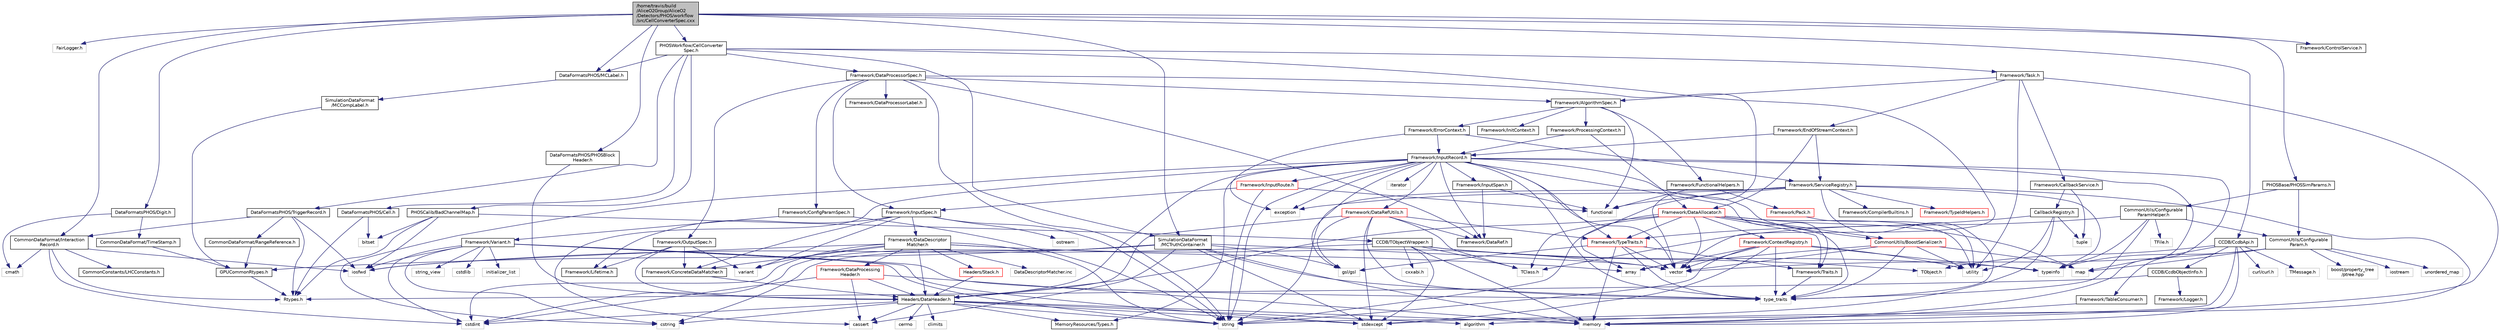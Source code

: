 digraph "/home/travis/build/AliceO2Group/AliceO2/Detectors/PHOS/workflow/src/CellConverterSpec.cxx"
{
 // INTERACTIVE_SVG=YES
  bgcolor="transparent";
  edge [fontname="Helvetica",fontsize="10",labelfontname="Helvetica",labelfontsize="10"];
  node [fontname="Helvetica",fontsize="10",shape=record];
  Node0 [label="/home/travis/build\l/AliceO2Group/AliceO2\l/Detectors/PHOS/workflow\l/src/CellConverterSpec.cxx",height=0.2,width=0.4,color="black", fillcolor="grey75", style="filled", fontcolor="black"];
  Node0 -> Node1 [color="midnightblue",fontsize="10",style="solid",fontname="Helvetica"];
  Node1 [label="FairLogger.h",height=0.2,width=0.4,color="grey75"];
  Node0 -> Node2 [color="midnightblue",fontsize="10",style="solid",fontname="Helvetica"];
  Node2 [label="DataFormatsPHOS/Digit.h",height=0.2,width=0.4,color="black",URL="$d3/d98/DataFormats_2Detectors_2PHOS_2include_2DataFormatsPHOS_2Digit_8h.html"];
  Node2 -> Node3 [color="midnightblue",fontsize="10",style="solid",fontname="Helvetica"];
  Node3 [label="cmath",height=0.2,width=0.4,color="grey75"];
  Node2 -> Node4 [color="midnightblue",fontsize="10",style="solid",fontname="Helvetica"];
  Node4 [label="CommonDataFormat/TimeStamp.h",height=0.2,width=0.4,color="black",URL="$df/d5d/common_2include_2CommonDataFormat_2TimeStamp_8h.html"];
  Node4 -> Node5 [color="midnightblue",fontsize="10",style="solid",fontname="Helvetica"];
  Node5 [label="GPUCommonRtypes.h",height=0.2,width=0.4,color="black",URL="$d2/d45/GPUCommonRtypes_8h.html"];
  Node5 -> Node6 [color="midnightblue",fontsize="10",style="solid",fontname="Helvetica"];
  Node6 [label="Rtypes.h",height=0.2,width=0.4,color="grey75"];
  Node0 -> Node7 [color="midnightblue",fontsize="10",style="solid",fontname="Helvetica"];
  Node7 [label="DataFormatsPHOS/PHOSBlock\lHeader.h",height=0.2,width=0.4,color="black",URL="$d6/df6/PHOSBlockHeader_8h.html"];
  Node7 -> Node8 [color="midnightblue",fontsize="10",style="solid",fontname="Helvetica"];
  Node8 [label="Headers/DataHeader.h",height=0.2,width=0.4,color="black",URL="$dc/dcd/DataHeader_8h.html"];
  Node8 -> Node9 [color="midnightblue",fontsize="10",style="solid",fontname="Helvetica"];
  Node9 [label="cstdint",height=0.2,width=0.4,color="grey75"];
  Node8 -> Node10 [color="midnightblue",fontsize="10",style="solid",fontname="Helvetica"];
  Node10 [label="memory",height=0.2,width=0.4,color="grey75"];
  Node8 -> Node11 [color="midnightblue",fontsize="10",style="solid",fontname="Helvetica"];
  Node11 [label="cassert",height=0.2,width=0.4,color="grey75"];
  Node8 -> Node12 [color="midnightblue",fontsize="10",style="solid",fontname="Helvetica"];
  Node12 [label="cstring",height=0.2,width=0.4,color="grey75"];
  Node8 -> Node13 [color="midnightblue",fontsize="10",style="solid",fontname="Helvetica"];
  Node13 [label="algorithm",height=0.2,width=0.4,color="grey75"];
  Node8 -> Node14 [color="midnightblue",fontsize="10",style="solid",fontname="Helvetica"];
  Node14 [label="stdexcept",height=0.2,width=0.4,color="grey75"];
  Node8 -> Node15 [color="midnightblue",fontsize="10",style="solid",fontname="Helvetica"];
  Node15 [label="string",height=0.2,width=0.4,color="grey75"];
  Node8 -> Node16 [color="midnightblue",fontsize="10",style="solid",fontname="Helvetica"];
  Node16 [label="climits",height=0.2,width=0.4,color="grey75"];
  Node8 -> Node17 [color="midnightblue",fontsize="10",style="solid",fontname="Helvetica"];
  Node17 [label="MemoryResources/Types.h",height=0.2,width=0.4,color="black",URL="$d7/df8/Types_8h.html"];
  Node8 -> Node18 [color="midnightblue",fontsize="10",style="solid",fontname="Helvetica"];
  Node18 [label="cerrno",height=0.2,width=0.4,color="grey75"];
  Node0 -> Node19 [color="midnightblue",fontsize="10",style="solid",fontname="Helvetica"];
  Node19 [label="PHOSWorkflow/CellConverter\lSpec.h",height=0.2,width=0.4,color="black",URL="$d5/d29/PHOS_2workflow_2include_2PHOSWorkflow_2CellConverterSpec_8h.html"];
  Node19 -> Node20 [color="midnightblue",fontsize="10",style="solid",fontname="Helvetica"];
  Node20 [label="vector",height=0.2,width=0.4,color="grey75"];
  Node19 -> Node21 [color="midnightblue",fontsize="10",style="solid",fontname="Helvetica"];
  Node21 [label="PHOSCalib/BadChannelMap.h",height=0.2,width=0.4,color="black",URL="$da/d65/PHOS_2calib_2include_2PHOSCalib_2BadChannelMap_8h.html"];
  Node21 -> Node22 [color="midnightblue",fontsize="10",style="solid",fontname="Helvetica"];
  Node22 [label="iosfwd",height=0.2,width=0.4,color="grey75"];
  Node21 -> Node23 [color="midnightblue",fontsize="10",style="solid",fontname="Helvetica"];
  Node23 [label="bitset",height=0.2,width=0.4,color="grey75"];
  Node21 -> Node6 [color="midnightblue",fontsize="10",style="solid",fontname="Helvetica"];
  Node21 -> Node24 [color="midnightblue",fontsize="10",style="solid",fontname="Helvetica"];
  Node24 [label="CCDB/TObjectWrapper.h",height=0.2,width=0.4,color="black",URL="$d7/d44/TObjectWrapper_8h.html"];
  Node24 -> Node25 [color="midnightblue",fontsize="10",style="solid",fontname="Helvetica"];
  Node25 [label="TClass.h",height=0.2,width=0.4,color="grey75"];
  Node24 -> Node26 [color="midnightblue",fontsize="10",style="solid",fontname="Helvetica"];
  Node26 [label="TObject.h",height=0.2,width=0.4,color="grey75"];
  Node24 -> Node27 [color="midnightblue",fontsize="10",style="solid",fontname="Helvetica"];
  Node27 [label="cxxabi.h",height=0.2,width=0.4,color="grey75"];
  Node24 -> Node22 [color="midnightblue",fontsize="10",style="solid",fontname="Helvetica"];
  Node24 -> Node10 [color="midnightblue",fontsize="10",style="solid",fontname="Helvetica"];
  Node24 -> Node14 [color="midnightblue",fontsize="10",style="solid",fontname="Helvetica"];
  Node24 -> Node28 [color="midnightblue",fontsize="10",style="solid",fontname="Helvetica"];
  Node28 [label="typeinfo",height=0.2,width=0.4,color="grey75"];
  Node19 -> Node29 [color="midnightblue",fontsize="10",style="solid",fontname="Helvetica"];
  Node29 [label="DataFormatsPHOS/MCLabel.h",height=0.2,width=0.4,color="black",URL="$de/d0d/DataFormats_2Detectors_2PHOS_2include_2DataFormatsPHOS_2MCLabel_8h.html"];
  Node29 -> Node30 [color="midnightblue",fontsize="10",style="solid",fontname="Helvetica"];
  Node30 [label="SimulationDataFormat\l/MCCompLabel.h",height=0.2,width=0.4,color="black",URL="$d7/dcd/MCCompLabel_8h.html"];
  Node30 -> Node5 [color="midnightblue",fontsize="10",style="solid",fontname="Helvetica"];
  Node19 -> Node31 [color="midnightblue",fontsize="10",style="solid",fontname="Helvetica"];
  Node31 [label="SimulationDataFormat\l/MCTruthContainer.h",height=0.2,width=0.4,color="black",URL="$db/d14/MCTruthContainer_8h.html",tooltip="Definition of a container to keep Monte Carlo truth external to simulation objects. "];
  Node31 -> Node5 [color="midnightblue",fontsize="10",style="solid",fontname="Helvetica"];
  Node31 -> Node9 [color="midnightblue",fontsize="10",style="solid",fontname="Helvetica"];
  Node31 -> Node11 [color="midnightblue",fontsize="10",style="solid",fontname="Helvetica"];
  Node31 -> Node14 [color="midnightblue",fontsize="10",style="solid",fontname="Helvetica"];
  Node31 -> Node32 [color="midnightblue",fontsize="10",style="solid",fontname="Helvetica"];
  Node32 [label="gsl/gsl",height=0.2,width=0.4,color="grey75"];
  Node31 -> Node33 [color="midnightblue",fontsize="10",style="solid",fontname="Helvetica"];
  Node33 [label="type_traits",height=0.2,width=0.4,color="grey75"];
  Node31 -> Node12 [color="midnightblue",fontsize="10",style="solid",fontname="Helvetica"];
  Node31 -> Node10 [color="midnightblue",fontsize="10",style="solid",fontname="Helvetica"];
  Node31 -> Node20 [color="midnightblue",fontsize="10",style="solid",fontname="Helvetica"];
  Node19 -> Node34 [color="midnightblue",fontsize="10",style="solid",fontname="Helvetica"];
  Node34 [label="DataFormatsPHOS/Cell.h",height=0.2,width=0.4,color="black",URL="$d7/dba/DataFormats_2Detectors_2PHOS_2include_2DataFormatsPHOS_2Cell_8h.html"];
  Node34 -> Node23 [color="midnightblue",fontsize="10",style="solid",fontname="Helvetica"];
  Node34 -> Node6 [color="midnightblue",fontsize="10",style="solid",fontname="Helvetica"];
  Node19 -> Node35 [color="midnightblue",fontsize="10",style="solid",fontname="Helvetica"];
  Node35 [label="DataFormatsPHOS/TriggerRecord.h",height=0.2,width=0.4,color="black",URL="$d2/df1/PHOS_2include_2DataFormatsPHOS_2TriggerRecord_8h.html"];
  Node35 -> Node22 [color="midnightblue",fontsize="10",style="solid",fontname="Helvetica"];
  Node35 -> Node6 [color="midnightblue",fontsize="10",style="solid",fontname="Helvetica"];
  Node35 -> Node36 [color="midnightblue",fontsize="10",style="solid",fontname="Helvetica"];
  Node36 [label="CommonDataFormat/Interaction\lRecord.h",height=0.2,width=0.4,color="black",URL="$d9/d80/InteractionRecord_8h.html"];
  Node36 -> Node6 [color="midnightblue",fontsize="10",style="solid",fontname="Helvetica"];
  Node36 -> Node22 [color="midnightblue",fontsize="10",style="solid",fontname="Helvetica"];
  Node36 -> Node3 [color="midnightblue",fontsize="10",style="solid",fontname="Helvetica"];
  Node36 -> Node9 [color="midnightblue",fontsize="10",style="solid",fontname="Helvetica"];
  Node36 -> Node37 [color="midnightblue",fontsize="10",style="solid",fontname="Helvetica"];
  Node37 [label="CommonConstants/LHCConstants.h",height=0.2,width=0.4,color="black",URL="$d4/dc6/LHCConstants_8h.html",tooltip="Header to collect LHC related constants. "];
  Node35 -> Node38 [color="midnightblue",fontsize="10",style="solid",fontname="Helvetica"];
  Node38 [label="CommonDataFormat/RangeReference.h",height=0.2,width=0.4,color="black",URL="$de/d64/RangeReference_8h.html",tooltip="Class to refer to the 1st entry and N elements of some group in the continuous container. "];
  Node38 -> Node5 [color="midnightblue",fontsize="10",style="solid",fontname="Helvetica"];
  Node19 -> Node39 [color="midnightblue",fontsize="10",style="solid",fontname="Helvetica"];
  Node39 [label="Framework/DataProcessorSpec.h",height=0.2,width=0.4,color="black",URL="$d0/df4/DataProcessorSpec_8h.html"];
  Node39 -> Node40 [color="midnightblue",fontsize="10",style="solid",fontname="Helvetica"];
  Node40 [label="Framework/AlgorithmSpec.h",height=0.2,width=0.4,color="black",URL="$d0/d14/AlgorithmSpec_8h.html"];
  Node40 -> Node41 [color="midnightblue",fontsize="10",style="solid",fontname="Helvetica"];
  Node41 [label="Framework/ProcessingContext.h",height=0.2,width=0.4,color="black",URL="$de/d6a/ProcessingContext_8h.html"];
  Node41 -> Node42 [color="midnightblue",fontsize="10",style="solid",fontname="Helvetica"];
  Node42 [label="Framework/InputRecord.h",height=0.2,width=0.4,color="black",URL="$d6/d5c/InputRecord_8h.html"];
  Node42 -> Node43 [color="midnightblue",fontsize="10",style="solid",fontname="Helvetica"];
  Node43 [label="Framework/DataRef.h",height=0.2,width=0.4,color="black",URL="$d5/dfb/DataRef_8h.html"];
  Node42 -> Node44 [color="midnightblue",fontsize="10",style="solid",fontname="Helvetica"];
  Node44 [label="Framework/DataRefUtils.h",height=0.2,width=0.4,color="red",URL="$d5/db8/DataRefUtils_8h.html"];
  Node44 -> Node43 [color="midnightblue",fontsize="10",style="solid",fontname="Helvetica"];
  Node44 -> Node55 [color="midnightblue",fontsize="10",style="solid",fontname="Helvetica"];
  Node55 [label="Framework/TypeTraits.h",height=0.2,width=0.4,color="red",URL="$d0/d95/TypeTraits_8h.html"];
  Node55 -> Node33 [color="midnightblue",fontsize="10",style="solid",fontname="Helvetica"];
  Node55 -> Node20 [color="midnightblue",fontsize="10",style="solid",fontname="Helvetica"];
  Node55 -> Node10 [color="midnightblue",fontsize="10",style="solid",fontname="Helvetica"];
  Node55 -> Node56 [color="midnightblue",fontsize="10",style="solid",fontname="Helvetica"];
  Node56 [label="Framework/Traits.h",height=0.2,width=0.4,color="black",URL="$db/d31/Traits_8h.html"];
  Node56 -> Node33 [color="midnightblue",fontsize="10",style="solid",fontname="Helvetica"];
  Node55 -> Node32 [color="midnightblue",fontsize="10",style="solid",fontname="Helvetica"];
  Node44 -> Node8 [color="midnightblue",fontsize="10",style="solid",fontname="Helvetica"];
  Node44 -> Node25 [color="midnightblue",fontsize="10",style="solid",fontname="Helvetica"];
  Node44 -> Node32 [color="midnightblue",fontsize="10",style="solid",fontname="Helvetica"];
  Node44 -> Node14 [color="midnightblue",fontsize="10",style="solid",fontname="Helvetica"];
  Node44 -> Node33 [color="midnightblue",fontsize="10",style="solid",fontname="Helvetica"];
  Node42 -> Node99 [color="midnightblue",fontsize="10",style="solid",fontname="Helvetica"];
  Node99 [label="Framework/InputRoute.h",height=0.2,width=0.4,color="red",URL="$d5/d19/InputRoute_8h.html"];
  Node99 -> Node78 [color="midnightblue",fontsize="10",style="solid",fontname="Helvetica"];
  Node78 [label="Framework/InputSpec.h",height=0.2,width=0.4,color="black",URL="$d5/d3f/InputSpec_8h.html"];
  Node78 -> Node75 [color="midnightblue",fontsize="10",style="solid",fontname="Helvetica"];
  Node75 [label="Framework/Lifetime.h",height=0.2,width=0.4,color="black",URL="$dc/dca/Lifetime_8h.html"];
  Node78 -> Node76 [color="midnightblue",fontsize="10",style="solid",fontname="Helvetica"];
  Node76 [label="Framework/ConcreteDataMatcher.h",height=0.2,width=0.4,color="black",URL="$d0/d1b/ConcreteDataMatcher_8h.html"];
  Node76 -> Node8 [color="midnightblue",fontsize="10",style="solid",fontname="Helvetica"];
  Node78 -> Node79 [color="midnightblue",fontsize="10",style="solid",fontname="Helvetica"];
  Node79 [label="Framework/DataDescriptor\lMatcher.h",height=0.2,width=0.4,color="black",URL="$d3/da3/DataDescriptorMatcher_8h.html"];
  Node79 -> Node76 [color="midnightblue",fontsize="10",style="solid",fontname="Helvetica"];
  Node79 -> Node80 [color="midnightblue",fontsize="10",style="solid",fontname="Helvetica"];
  Node80 [label="Framework/DataProcessing\lHeader.h",height=0.2,width=0.4,color="red",URL="$d6/dc9/DataProcessingHeader_8h.html"];
  Node80 -> Node8 [color="midnightblue",fontsize="10",style="solid",fontname="Helvetica"];
  Node80 -> Node9 [color="midnightblue",fontsize="10",style="solid",fontname="Helvetica"];
  Node80 -> Node10 [color="midnightblue",fontsize="10",style="solid",fontname="Helvetica"];
  Node80 -> Node11 [color="midnightblue",fontsize="10",style="solid",fontname="Helvetica"];
  Node79 -> Node8 [color="midnightblue",fontsize="10",style="solid",fontname="Helvetica"];
  Node79 -> Node83 [color="midnightblue",fontsize="10",style="solid",fontname="Helvetica"];
  Node83 [label="Headers/Stack.h",height=0.2,width=0.4,color="red",URL="$d4/d00/Headers_2include_2Headers_2Stack_8h.html"];
  Node83 -> Node8 [color="midnightblue",fontsize="10",style="solid",fontname="Helvetica"];
  Node79 -> Node61 [color="midnightblue",fontsize="10",style="solid",fontname="Helvetica"];
  Node61 [label="array",height=0.2,width=0.4,color="grey75"];
  Node79 -> Node9 [color="midnightblue",fontsize="10",style="solid",fontname="Helvetica"];
  Node79 -> Node22 [color="midnightblue",fontsize="10",style="solid",fontname="Helvetica"];
  Node79 -> Node15 [color="midnightblue",fontsize="10",style="solid",fontname="Helvetica"];
  Node79 -> Node77 [color="midnightblue",fontsize="10",style="solid",fontname="Helvetica"];
  Node77 [label="variant",height=0.2,width=0.4,color="grey75"];
  Node79 -> Node20 [color="midnightblue",fontsize="10",style="solid",fontname="Helvetica"];
  Node79 -> Node94 [color="midnightblue",fontsize="10",style="solid",fontname="Helvetica"];
  Node94 [label="DataDescriptorMatcher.inc",height=0.2,width=0.4,color="grey75"];
  Node78 -> Node15 [color="midnightblue",fontsize="10",style="solid",fontname="Helvetica"];
  Node78 -> Node95 [color="midnightblue",fontsize="10",style="solid",fontname="Helvetica"];
  Node95 [label="ostream",height=0.2,width=0.4,color="grey75"];
  Node78 -> Node77 [color="midnightblue",fontsize="10",style="solid",fontname="Helvetica"];
  Node99 -> Node15 [color="midnightblue",fontsize="10",style="solid",fontname="Helvetica"];
  Node99 -> Node101 [color="midnightblue",fontsize="10",style="solid",fontname="Helvetica"];
  Node101 [label="functional",height=0.2,width=0.4,color="grey75"];
  Node42 -> Node55 [color="midnightblue",fontsize="10",style="solid",fontname="Helvetica"];
  Node42 -> Node103 [color="midnightblue",fontsize="10",style="solid",fontname="Helvetica"];
  Node103 [label="Framework/InputSpan.h",height=0.2,width=0.4,color="black",URL="$da/d0f/InputSpan_8h.html"];
  Node103 -> Node43 [color="midnightblue",fontsize="10",style="solid",fontname="Helvetica"];
  Node103 -> Node101 [color="midnightblue",fontsize="10",style="solid",fontname="Helvetica"];
  Node42 -> Node104 [color="midnightblue",fontsize="10",style="solid",fontname="Helvetica"];
  Node104 [label="Framework/TableConsumer.h",height=0.2,width=0.4,color="black",URL="$dc/d03/TableConsumer_8h.html"];
  Node104 -> Node10 [color="midnightblue",fontsize="10",style="solid",fontname="Helvetica"];
  Node42 -> Node56 [color="midnightblue",fontsize="10",style="solid",fontname="Helvetica"];
  Node42 -> Node17 [color="midnightblue",fontsize="10",style="solid",fontname="Helvetica"];
  Node42 -> Node8 [color="midnightblue",fontsize="10",style="solid",fontname="Helvetica"];
  Node42 -> Node59 [color="midnightblue",fontsize="10",style="solid",fontname="Helvetica"];
  Node59 [label="CommonUtils/BoostSerializer.h",height=0.2,width=0.4,color="red",URL="$d7/d91/BoostSerializer_8h.html",tooltip="Templatised boost serializer/deserializer for containers and base types. "];
  Node59 -> Node60 [color="midnightblue",fontsize="10",style="solid",fontname="Helvetica"];
  Node60 [label="utility",height=0.2,width=0.4,color="grey75"];
  Node59 -> Node33 [color="midnightblue",fontsize="10",style="solid",fontname="Helvetica"];
  Node59 -> Node61 [color="midnightblue",fontsize="10",style="solid",fontname="Helvetica"];
  Node59 -> Node20 [color="midnightblue",fontsize="10",style="solid",fontname="Helvetica"];
  Node59 -> Node63 [color="midnightblue",fontsize="10",style="solid",fontname="Helvetica"];
  Node63 [label="map",height=0.2,width=0.4,color="grey75"];
  Node42 -> Node32 [color="midnightblue",fontsize="10",style="solid",fontname="Helvetica"];
  Node42 -> Node105 [color="midnightblue",fontsize="10",style="solid",fontname="Helvetica"];
  Node105 [label="iterator",height=0.2,width=0.4,color="grey75"];
  Node42 -> Node15 [color="midnightblue",fontsize="10",style="solid",fontname="Helvetica"];
  Node42 -> Node20 [color="midnightblue",fontsize="10",style="solid",fontname="Helvetica"];
  Node42 -> Node12 [color="midnightblue",fontsize="10",style="solid",fontname="Helvetica"];
  Node42 -> Node11 [color="midnightblue",fontsize="10",style="solid",fontname="Helvetica"];
  Node42 -> Node106 [color="midnightblue",fontsize="10",style="solid",fontname="Helvetica"];
  Node106 [label="exception",height=0.2,width=0.4,color="grey75"];
  Node42 -> Node10 [color="midnightblue",fontsize="10",style="solid",fontname="Helvetica"];
  Node42 -> Node33 [color="midnightblue",fontsize="10",style="solid",fontname="Helvetica"];
  Node41 -> Node107 [color="midnightblue",fontsize="10",style="solid",fontname="Helvetica"];
  Node107 [label="Framework/DataAllocator.h",height=0.2,width=0.4,color="red",URL="$d1/d28/DataAllocator_8h.html"];
  Node107 -> Node108 [color="midnightblue",fontsize="10",style="solid",fontname="Helvetica"];
  Node108 [label="Framework/ContextRegistry.h",height=0.2,width=0.4,color="red",URL="$df/d2f/ContextRegistry_8h.html"];
  Node108 -> Node28 [color="midnightblue",fontsize="10",style="solid",fontname="Helvetica"];
  Node108 -> Node33 [color="midnightblue",fontsize="10",style="solid",fontname="Helvetica"];
  Node108 -> Node15 [color="midnightblue",fontsize="10",style="solid",fontname="Helvetica"];
  Node108 -> Node14 [color="midnightblue",fontsize="10",style="solid",fontname="Helvetica"];
  Node108 -> Node20 [color="midnightblue",fontsize="10",style="solid",fontname="Helvetica"];
  Node108 -> Node60 [color="midnightblue",fontsize="10",style="solid",fontname="Helvetica"];
  Node108 -> Node61 [color="midnightblue",fontsize="10",style="solid",fontname="Helvetica"];
  Node107 -> Node59 [color="midnightblue",fontsize="10",style="solid",fontname="Helvetica"];
  Node107 -> Node55 [color="midnightblue",fontsize="10",style="solid",fontname="Helvetica"];
  Node107 -> Node56 [color="midnightblue",fontsize="10",style="solid",fontname="Helvetica"];
  Node107 -> Node8 [color="midnightblue",fontsize="10",style="solid",fontname="Helvetica"];
  Node107 -> Node25 [color="midnightblue",fontsize="10",style="solid",fontname="Helvetica"];
  Node107 -> Node20 [color="midnightblue",fontsize="10",style="solid",fontname="Helvetica"];
  Node107 -> Node63 [color="midnightblue",fontsize="10",style="solid",fontname="Helvetica"];
  Node107 -> Node15 [color="midnightblue",fontsize="10",style="solid",fontname="Helvetica"];
  Node107 -> Node60 [color="midnightblue",fontsize="10",style="solid",fontname="Helvetica"];
  Node107 -> Node33 [color="midnightblue",fontsize="10",style="solid",fontname="Helvetica"];
  Node40 -> Node153 [color="midnightblue",fontsize="10",style="solid",fontname="Helvetica"];
  Node153 [label="Framework/ErrorContext.h",height=0.2,width=0.4,color="black",URL="$d7/dad/ErrorContext_8h.html"];
  Node153 -> Node42 [color="midnightblue",fontsize="10",style="solid",fontname="Helvetica"];
  Node153 -> Node154 [color="midnightblue",fontsize="10",style="solid",fontname="Helvetica"];
  Node154 [label="Framework/ServiceRegistry.h",height=0.2,width=0.4,color="black",URL="$d8/d17/ServiceRegistry_8h.html"];
  Node154 -> Node132 [color="midnightblue",fontsize="10",style="solid",fontname="Helvetica"];
  Node132 [label="Framework/CompilerBuiltins.h",height=0.2,width=0.4,color="black",URL="$d9/de8/CompilerBuiltins_8h.html"];
  Node154 -> Node155 [color="midnightblue",fontsize="10",style="solid",fontname="Helvetica"];
  Node155 [label="Framework/TypeIdHelpers.h",height=0.2,width=0.4,color="red",URL="$d2/d9a/TypeIdHelpers_8h.html"];
  Node154 -> Node13 [color="midnightblue",fontsize="10",style="solid",fontname="Helvetica"];
  Node154 -> Node61 [color="midnightblue",fontsize="10",style="solid",fontname="Helvetica"];
  Node154 -> Node106 [color="midnightblue",fontsize="10",style="solid",fontname="Helvetica"];
  Node154 -> Node101 [color="midnightblue",fontsize="10",style="solid",fontname="Helvetica"];
  Node154 -> Node15 [color="midnightblue",fontsize="10",style="solid",fontname="Helvetica"];
  Node154 -> Node33 [color="midnightblue",fontsize="10",style="solid",fontname="Helvetica"];
  Node154 -> Node28 [color="midnightblue",fontsize="10",style="solid",fontname="Helvetica"];
  Node153 -> Node106 [color="midnightblue",fontsize="10",style="solid",fontname="Helvetica"];
  Node40 -> Node157 [color="midnightblue",fontsize="10",style="solid",fontname="Helvetica"];
  Node157 [label="Framework/InitContext.h",height=0.2,width=0.4,color="black",URL="$d4/d2b/InitContext_8h.html"];
  Node40 -> Node131 [color="midnightblue",fontsize="10",style="solid",fontname="Helvetica"];
  Node131 [label="Framework/FunctionalHelpers.h",height=0.2,width=0.4,color="black",URL="$de/d9b/FunctionalHelpers_8h.html"];
  Node131 -> Node130 [color="midnightblue",fontsize="10",style="solid",fontname="Helvetica"];
  Node130 [label="Framework/Pack.h",height=0.2,width=0.4,color="red",URL="$dd/dce/Pack_8h.html"];
  Node130 -> Node60 [color="midnightblue",fontsize="10",style="solid",fontname="Helvetica"];
  Node131 -> Node101 [color="midnightblue",fontsize="10",style="solid",fontname="Helvetica"];
  Node40 -> Node101 [color="midnightblue",fontsize="10",style="solid",fontname="Helvetica"];
  Node39 -> Node158 [color="midnightblue",fontsize="10",style="solid",fontname="Helvetica"];
  Node158 [label="Framework/ConfigParamSpec.h",height=0.2,width=0.4,color="black",URL="$d0/d1c/ConfigParamSpec_8h.html"];
  Node158 -> Node159 [color="midnightblue",fontsize="10",style="solid",fontname="Helvetica"];
  Node159 [label="Framework/Variant.h",height=0.2,width=0.4,color="black",URL="$de/d56/Variant_8h.html"];
  Node159 -> Node33 [color="midnightblue",fontsize="10",style="solid",fontname="Helvetica"];
  Node159 -> Node12 [color="midnightblue",fontsize="10",style="solid",fontname="Helvetica"];
  Node159 -> Node9 [color="midnightblue",fontsize="10",style="solid",fontname="Helvetica"];
  Node159 -> Node160 [color="midnightblue",fontsize="10",style="solid",fontname="Helvetica"];
  Node160 [label="cstdlib",height=0.2,width=0.4,color="grey75"];
  Node159 -> Node14 [color="midnightblue",fontsize="10",style="solid",fontname="Helvetica"];
  Node159 -> Node22 [color="midnightblue",fontsize="10",style="solid",fontname="Helvetica"];
  Node159 -> Node161 [color="midnightblue",fontsize="10",style="solid",fontname="Helvetica"];
  Node161 [label="initializer_list",height=0.2,width=0.4,color="grey75"];
  Node159 -> Node162 [color="midnightblue",fontsize="10",style="solid",fontname="Helvetica"];
  Node162 [label="string_view",height=0.2,width=0.4,color="grey75"];
  Node159 -> Node15 [color="midnightblue",fontsize="10",style="solid",fontname="Helvetica"];
  Node158 -> Node15 [color="midnightblue",fontsize="10",style="solid",fontname="Helvetica"];
  Node39 -> Node163 [color="midnightblue",fontsize="10",style="solid",fontname="Helvetica"];
  Node163 [label="Framework/DataProcessorLabel.h",height=0.2,width=0.4,color="black",URL="$d1/df2/DataProcessorLabel_8h.html"];
  Node39 -> Node43 [color="midnightblue",fontsize="10",style="solid",fontname="Helvetica"];
  Node39 -> Node78 [color="midnightblue",fontsize="10",style="solid",fontname="Helvetica"];
  Node39 -> Node74 [color="midnightblue",fontsize="10",style="solid",fontname="Helvetica"];
  Node74 [label="Framework/OutputSpec.h",height=0.2,width=0.4,color="black",URL="$db/d2d/OutputSpec_8h.html"];
  Node74 -> Node8 [color="midnightblue",fontsize="10",style="solid",fontname="Helvetica"];
  Node74 -> Node75 [color="midnightblue",fontsize="10",style="solid",fontname="Helvetica"];
  Node74 -> Node76 [color="midnightblue",fontsize="10",style="solid",fontname="Helvetica"];
  Node74 -> Node77 [color="midnightblue",fontsize="10",style="solid",fontname="Helvetica"];
  Node39 -> Node15 [color="midnightblue",fontsize="10",style="solid",fontname="Helvetica"];
  Node39 -> Node20 [color="midnightblue",fontsize="10",style="solid",fontname="Helvetica"];
  Node19 -> Node164 [color="midnightblue",fontsize="10",style="solid",fontname="Helvetica"];
  Node164 [label="Framework/Task.h",height=0.2,width=0.4,color="black",URL="$df/d4f/Task_8h.html"];
  Node164 -> Node40 [color="midnightblue",fontsize="10",style="solid",fontname="Helvetica"];
  Node164 -> Node165 [color="midnightblue",fontsize="10",style="solid",fontname="Helvetica"];
  Node165 [label="Framework/CallbackService.h",height=0.2,width=0.4,color="black",URL="$d9/d7f/CallbackService_8h.html"];
  Node165 -> Node166 [color="midnightblue",fontsize="10",style="solid",fontname="Helvetica"];
  Node166 [label="CallbackRegistry.h",height=0.2,width=0.4,color="black",URL="$d7/d3e/CallbackRegistry_8h.html",tooltip="A generic registry for callbacks. "];
  Node166 -> Node55 [color="midnightblue",fontsize="10",style="solid",fontname="Helvetica"];
  Node166 -> Node148 [color="midnightblue",fontsize="10",style="solid",fontname="Helvetica"];
  Node148 [label="tuple",height=0.2,width=0.4,color="grey75"];
  Node166 -> Node14 [color="midnightblue",fontsize="10",style="solid",fontname="Helvetica"];
  Node166 -> Node60 [color="midnightblue",fontsize="10",style="solid",fontname="Helvetica"];
  Node165 -> Node148 [color="midnightblue",fontsize="10",style="solid",fontname="Helvetica"];
  Node164 -> Node167 [color="midnightblue",fontsize="10",style="solid",fontname="Helvetica"];
  Node167 [label="Framework/EndOfStreamContext.h",height=0.2,width=0.4,color="black",URL="$d0/d77/EndOfStreamContext_8h.html"];
  Node167 -> Node42 [color="midnightblue",fontsize="10",style="solid",fontname="Helvetica"];
  Node167 -> Node154 [color="midnightblue",fontsize="10",style="solid",fontname="Helvetica"];
  Node167 -> Node107 [color="midnightblue",fontsize="10",style="solid",fontname="Helvetica"];
  Node164 -> Node60 [color="midnightblue",fontsize="10",style="solid",fontname="Helvetica"];
  Node164 -> Node10 [color="midnightblue",fontsize="10",style="solid",fontname="Helvetica"];
  Node0 -> Node168 [color="midnightblue",fontsize="10",style="solid",fontname="Helvetica"];
  Node168 [label="Framework/ControlService.h",height=0.2,width=0.4,color="black",URL="$d2/d43/ControlService_8h.html"];
  Node0 -> Node29 [color="midnightblue",fontsize="10",style="solid",fontname="Helvetica"];
  Node0 -> Node31 [color="midnightblue",fontsize="10",style="solid",fontname="Helvetica"];
  Node0 -> Node36 [color="midnightblue",fontsize="10",style="solid",fontname="Helvetica"];
  Node0 -> Node169 [color="midnightblue",fontsize="10",style="solid",fontname="Helvetica"];
  Node169 [label="PHOSBase/PHOSSimParams.h",height=0.2,width=0.4,color="black",URL="$df/d62/PHOSSimParams_8h.html"];
  Node169 -> Node170 [color="midnightblue",fontsize="10",style="solid",fontname="Helvetica"];
  Node170 [label="CommonUtils/Configurable\lParam.h",height=0.2,width=0.4,color="black",URL="$db/d2c/ConfigurableParam_8h.html"];
  Node170 -> Node20 [color="midnightblue",fontsize="10",style="solid",fontname="Helvetica"];
  Node170 -> Node63 [color="midnightblue",fontsize="10",style="solid",fontname="Helvetica"];
  Node170 -> Node89 [color="midnightblue",fontsize="10",style="solid",fontname="Helvetica"];
  Node89 [label="unordered_map",height=0.2,width=0.4,color="grey75"];
  Node170 -> Node171 [color="midnightblue",fontsize="10",style="solid",fontname="Helvetica"];
  Node171 [label="boost/property_tree\l/ptree.hpp",height=0.2,width=0.4,color="grey75"];
  Node170 -> Node28 [color="midnightblue",fontsize="10",style="solid",fontname="Helvetica"];
  Node170 -> Node172 [color="midnightblue",fontsize="10",style="solid",fontname="Helvetica"];
  Node172 [label="iostream",height=0.2,width=0.4,color="grey75"];
  Node169 -> Node173 [color="midnightblue",fontsize="10",style="solid",fontname="Helvetica"];
  Node173 [label="CommonUtils/Configurable\lParamHelper.h",height=0.2,width=0.4,color="black",URL="$da/d6b/ConfigurableParamHelper_8h.html"];
  Node173 -> Node170 [color="midnightblue",fontsize="10",style="solid",fontname="Helvetica"];
  Node173 -> Node25 [color="midnightblue",fontsize="10",style="solid",fontname="Helvetica"];
  Node173 -> Node33 [color="midnightblue",fontsize="10",style="solid",fontname="Helvetica"];
  Node173 -> Node28 [color="midnightblue",fontsize="10",style="solid",fontname="Helvetica"];
  Node173 -> Node125 [color="midnightblue",fontsize="10",style="solid",fontname="Helvetica"];
  Node125 [label="TFile.h",height=0.2,width=0.4,color="grey75"];
  Node0 -> Node174 [color="midnightblue",fontsize="10",style="solid",fontname="Helvetica"];
  Node174 [label="CCDB/CcdbApi.h",height=0.2,width=0.4,color="black",URL="$dd/d3e/CcdbApi_8h.html"];
  Node174 -> Node15 [color="midnightblue",fontsize="10",style="solid",fontname="Helvetica"];
  Node174 -> Node10 [color="midnightblue",fontsize="10",style="solid",fontname="Helvetica"];
  Node174 -> Node63 [color="midnightblue",fontsize="10",style="solid",fontname="Helvetica"];
  Node174 -> Node175 [color="midnightblue",fontsize="10",style="solid",fontname="Helvetica"];
  Node175 [label="curl/curl.h",height=0.2,width=0.4,color="grey75"];
  Node174 -> Node26 [color="midnightblue",fontsize="10",style="solid",fontname="Helvetica"];
  Node174 -> Node48 [color="midnightblue",fontsize="10",style="solid",fontname="Helvetica"];
  Node48 [label="TMessage.h",height=0.2,width=0.4,color="grey75"];
  Node174 -> Node176 [color="midnightblue",fontsize="10",style="solid",fontname="Helvetica"];
  Node176 [label="CCDB/CcdbObjectInfo.h",height=0.2,width=0.4,color="black",URL="$d4/dab/CcdbObjectInfo_8h.html"];
  Node176 -> Node6 [color="midnightblue",fontsize="10",style="solid",fontname="Helvetica"];
  Node176 -> Node177 [color="midnightblue",fontsize="10",style="solid",fontname="Helvetica"];
  Node177 [label="Framework/Logger.h",height=0.2,width=0.4,color="black",URL="$dd/da4/Logger_8h.html"];
}
